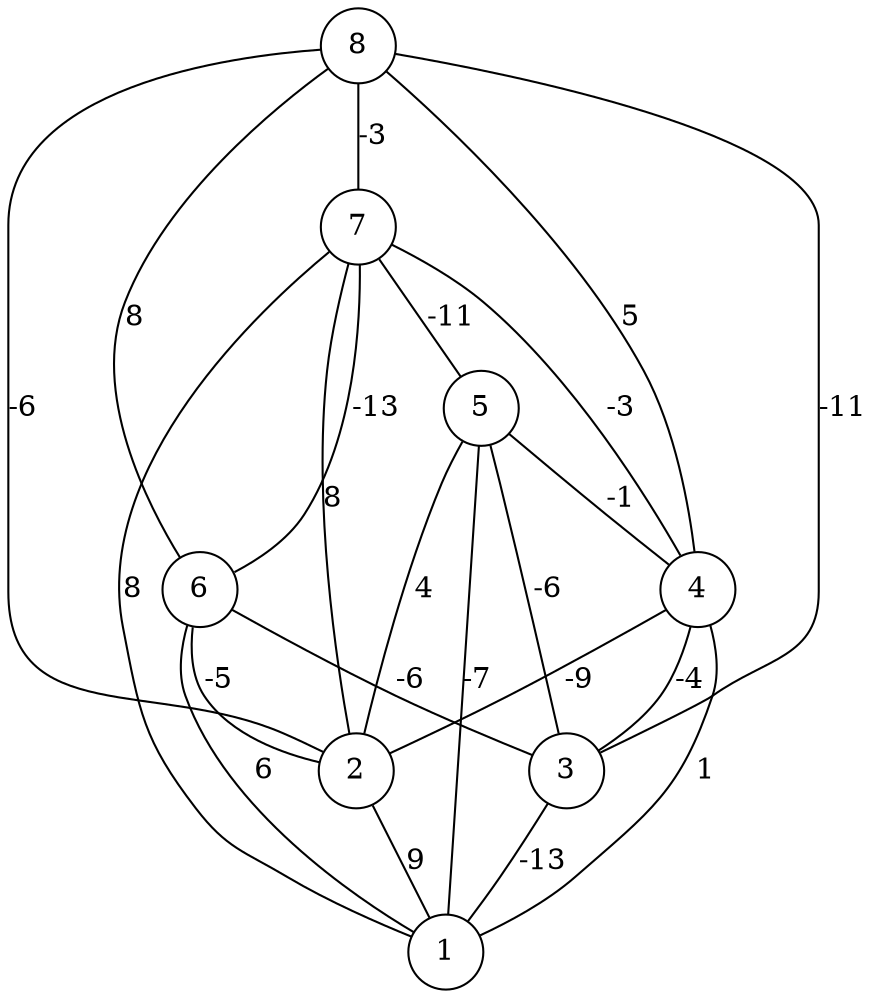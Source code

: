 graph { 
	 fontname="Helvetica,Arial,sans-serif" 
	 node [shape = circle]; 
	 8 -- 2 [label = "-6"];
	 8 -- 3 [label = "-11"];
	 8 -- 4 [label = "5"];
	 8 -- 6 [label = "8"];
	 8 -- 7 [label = "-3"];
	 7 -- 1 [label = "8"];
	 7 -- 2 [label = "8"];
	 7 -- 4 [label = "-3"];
	 7 -- 5 [label = "-11"];
	 7 -- 6 [label = "-13"];
	 6 -- 1 [label = "6"];
	 6 -- 2 [label = "-5"];
	 6 -- 3 [label = "-6"];
	 5 -- 1 [label = "-7"];
	 5 -- 2 [label = "4"];
	 5 -- 3 [label = "-6"];
	 5 -- 4 [label = "-1"];
	 4 -- 1 [label = "1"];
	 4 -- 2 [label = "-9"];
	 4 -- 3 [label = "-4"];
	 3 -- 1 [label = "-13"];
	 2 -- 1 [label = "9"];
	 1;
	 2;
	 3;
	 4;
	 5;
	 6;
	 7;
	 8;
}
